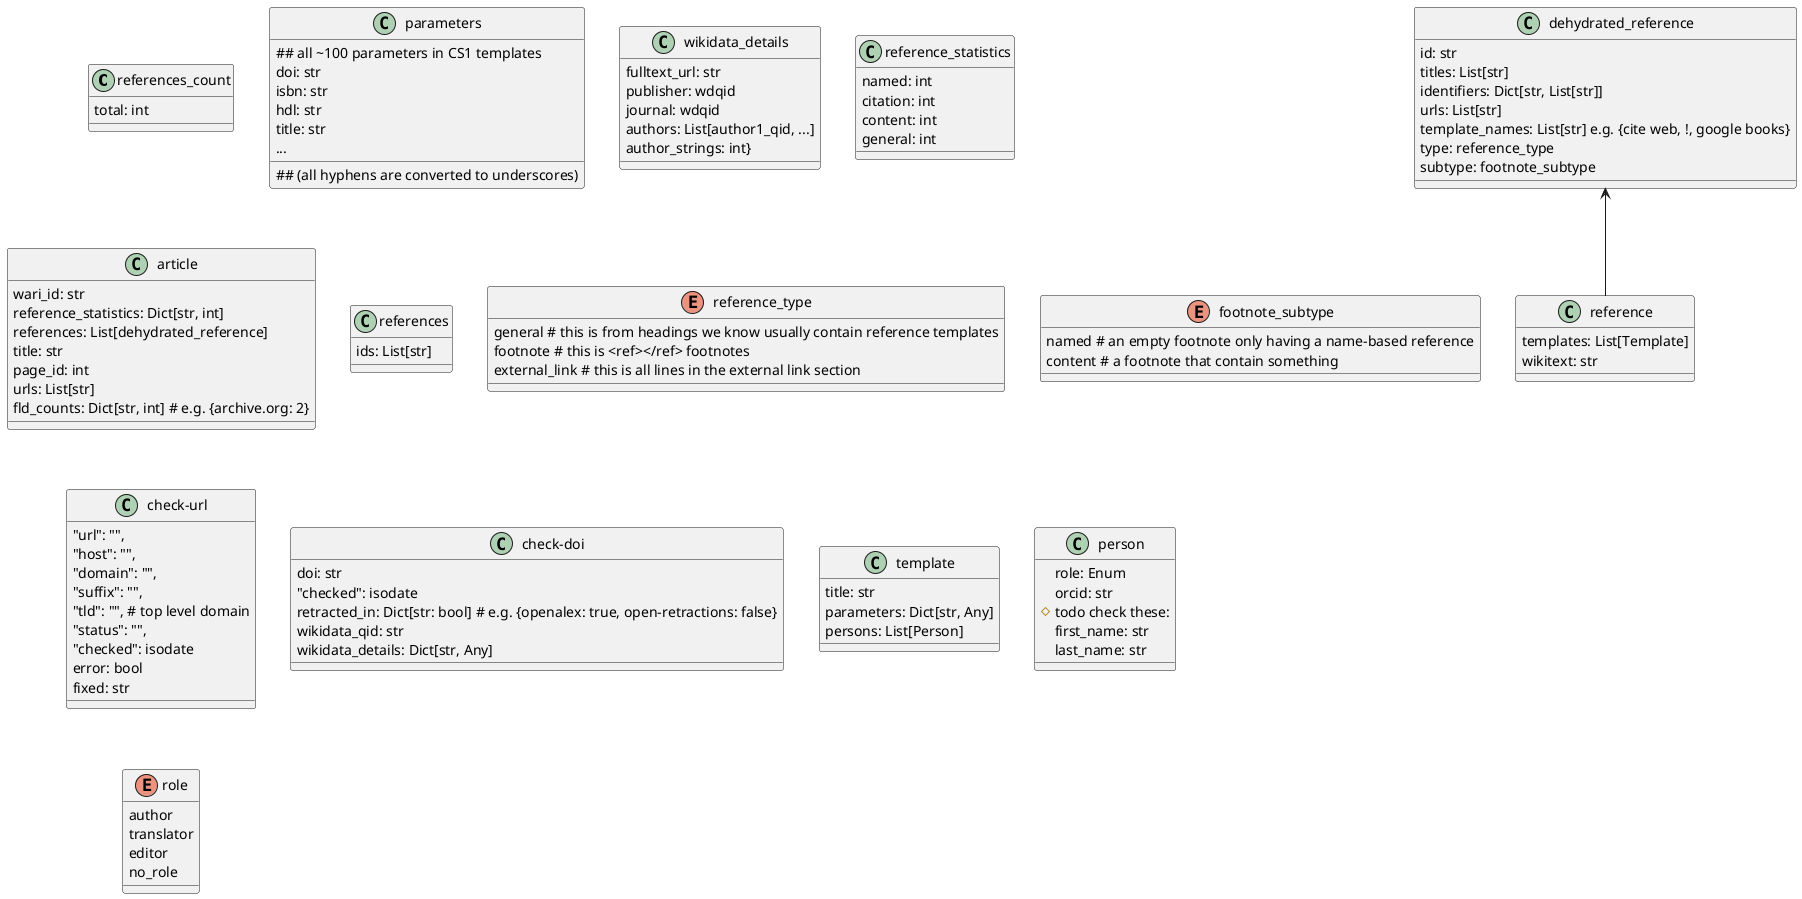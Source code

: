 @startuml
'https://plantuml.com/class-diagram

class references_count{
total: int
}
class parameters{
## all ~100 parameters in CS1 templates
## (all hyphens are converted to underscores)
doi: str
isbn: str
hdl: str
title: str
...
}
class wikidata_details{
fulltext_url: str
publisher: wdqid
journal: wdqid
authors: List[author1_qid, ...]
author_strings: int}
}
class reference_statistics{
named: int
citation: int
content: int
general: int
}
class article{
wari_id: str
reference_statistics: Dict[str, int]
references: List[dehydrated_reference]
title: str
page_id: int
urls: List[str]
fld_counts: Dict[str, int] # e.g. {archive.org: 2}
}
class references{
ids: List[str]
}
class reference{
templates: List[Template]
wikitext: str
}
enum reference_type{
general # this is from headings we know usually contain reference templates
footnote # this is <ref></ref> footnotes
external_link # this is all lines in the external link section
}
enum footnote_subtype{
named # an empty footnote only having a name-based reference
content # a footnote that contain something
}
class dehydrated_reference {
id: str
titles: List[str]
identifiers: Dict[str, List[str]]
urls: List[str]
template_names: List[str] e.g. {cite web, !, google books}
type: reference_type
subtype: footnote_subtype
}
dehydrated_reference <-- reference
class check-url{
"url": "",
"host": "",
"domain": "",
"suffix": "",
"tld": "", # top level domain
"status": "",
"checked": isodate
error: bool
fixed: str
}
class check-doi{
doi: str
"checked": isodate
retracted_in: Dict[str: bool] # e.g. {openalex: true, open-retractions: false}
wikidata_qid: str
wikidata_details: Dict[str, Any]
}
class template{
title: str
parameters: Dict[str, Any]
persons: List[Person]
}
class person{
role: Enum
orcid: str
# todo check these:
first_name: str
last_name: str
}
enum role{
author
translator
editor
no_role
}
@enduml
